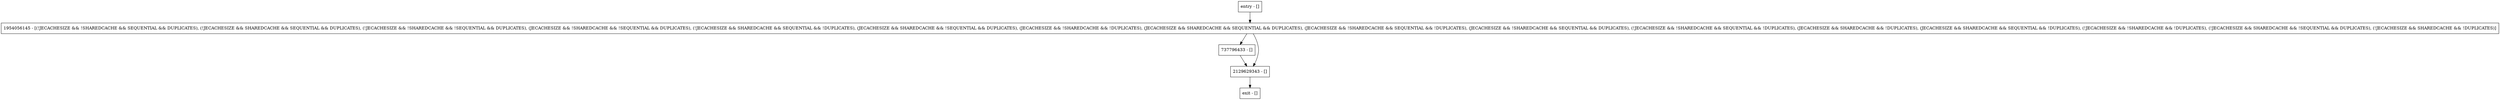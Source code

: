 digraph subtractFromMemoryBudget {
node [shape=record];
entry [label="entry - []"];
exit [label="exit - []"];
1954056145 [label="1954056145 - [(!JECACHESIZE && !SHAREDCACHE && SEQUENTIAL && DUPLICATES), (!JECACHESIZE && SHAREDCACHE && SEQUENTIAL && DUPLICATES), (!JECACHESIZE && !SHAREDCACHE && !SEQUENTIAL && DUPLICATES), (JECACHESIZE && !SHAREDCACHE && !SEQUENTIAL && DUPLICATES), (!JECACHESIZE && SHAREDCACHE && SEQUENTIAL && !DUPLICATES), (JECACHESIZE && SHAREDCACHE && !SEQUENTIAL && DUPLICATES), (JECACHESIZE && !SHAREDCACHE && !DUPLICATES), (JECACHESIZE && SHAREDCACHE && SEQUENTIAL && DUPLICATES), (JECACHESIZE && !SHAREDCACHE && SEQUENTIAL && !DUPLICATES), (JECACHESIZE && !SHAREDCACHE && SEQUENTIAL && DUPLICATES), (!JECACHESIZE && !SHAREDCACHE && SEQUENTIAL && !DUPLICATES), (JECACHESIZE && SHAREDCACHE && !DUPLICATES), (JECACHESIZE && SHAREDCACHE && SEQUENTIAL && !DUPLICATES), (!JECACHESIZE && !SHAREDCACHE && !DUPLICATES), (!JECACHESIZE && SHAREDCACHE && !SEQUENTIAL && DUPLICATES), (!JECACHESIZE && SHAREDCACHE && !DUPLICATES)]"];
737796433 [label="737796433 - []"];
2129629343 [label="2129629343 - []"];
entry;
exit;
entry -> 1954056145;
1954056145 -> 737796433;
1954056145 -> 2129629343;
737796433 -> 2129629343;
2129629343 -> exit;
}
